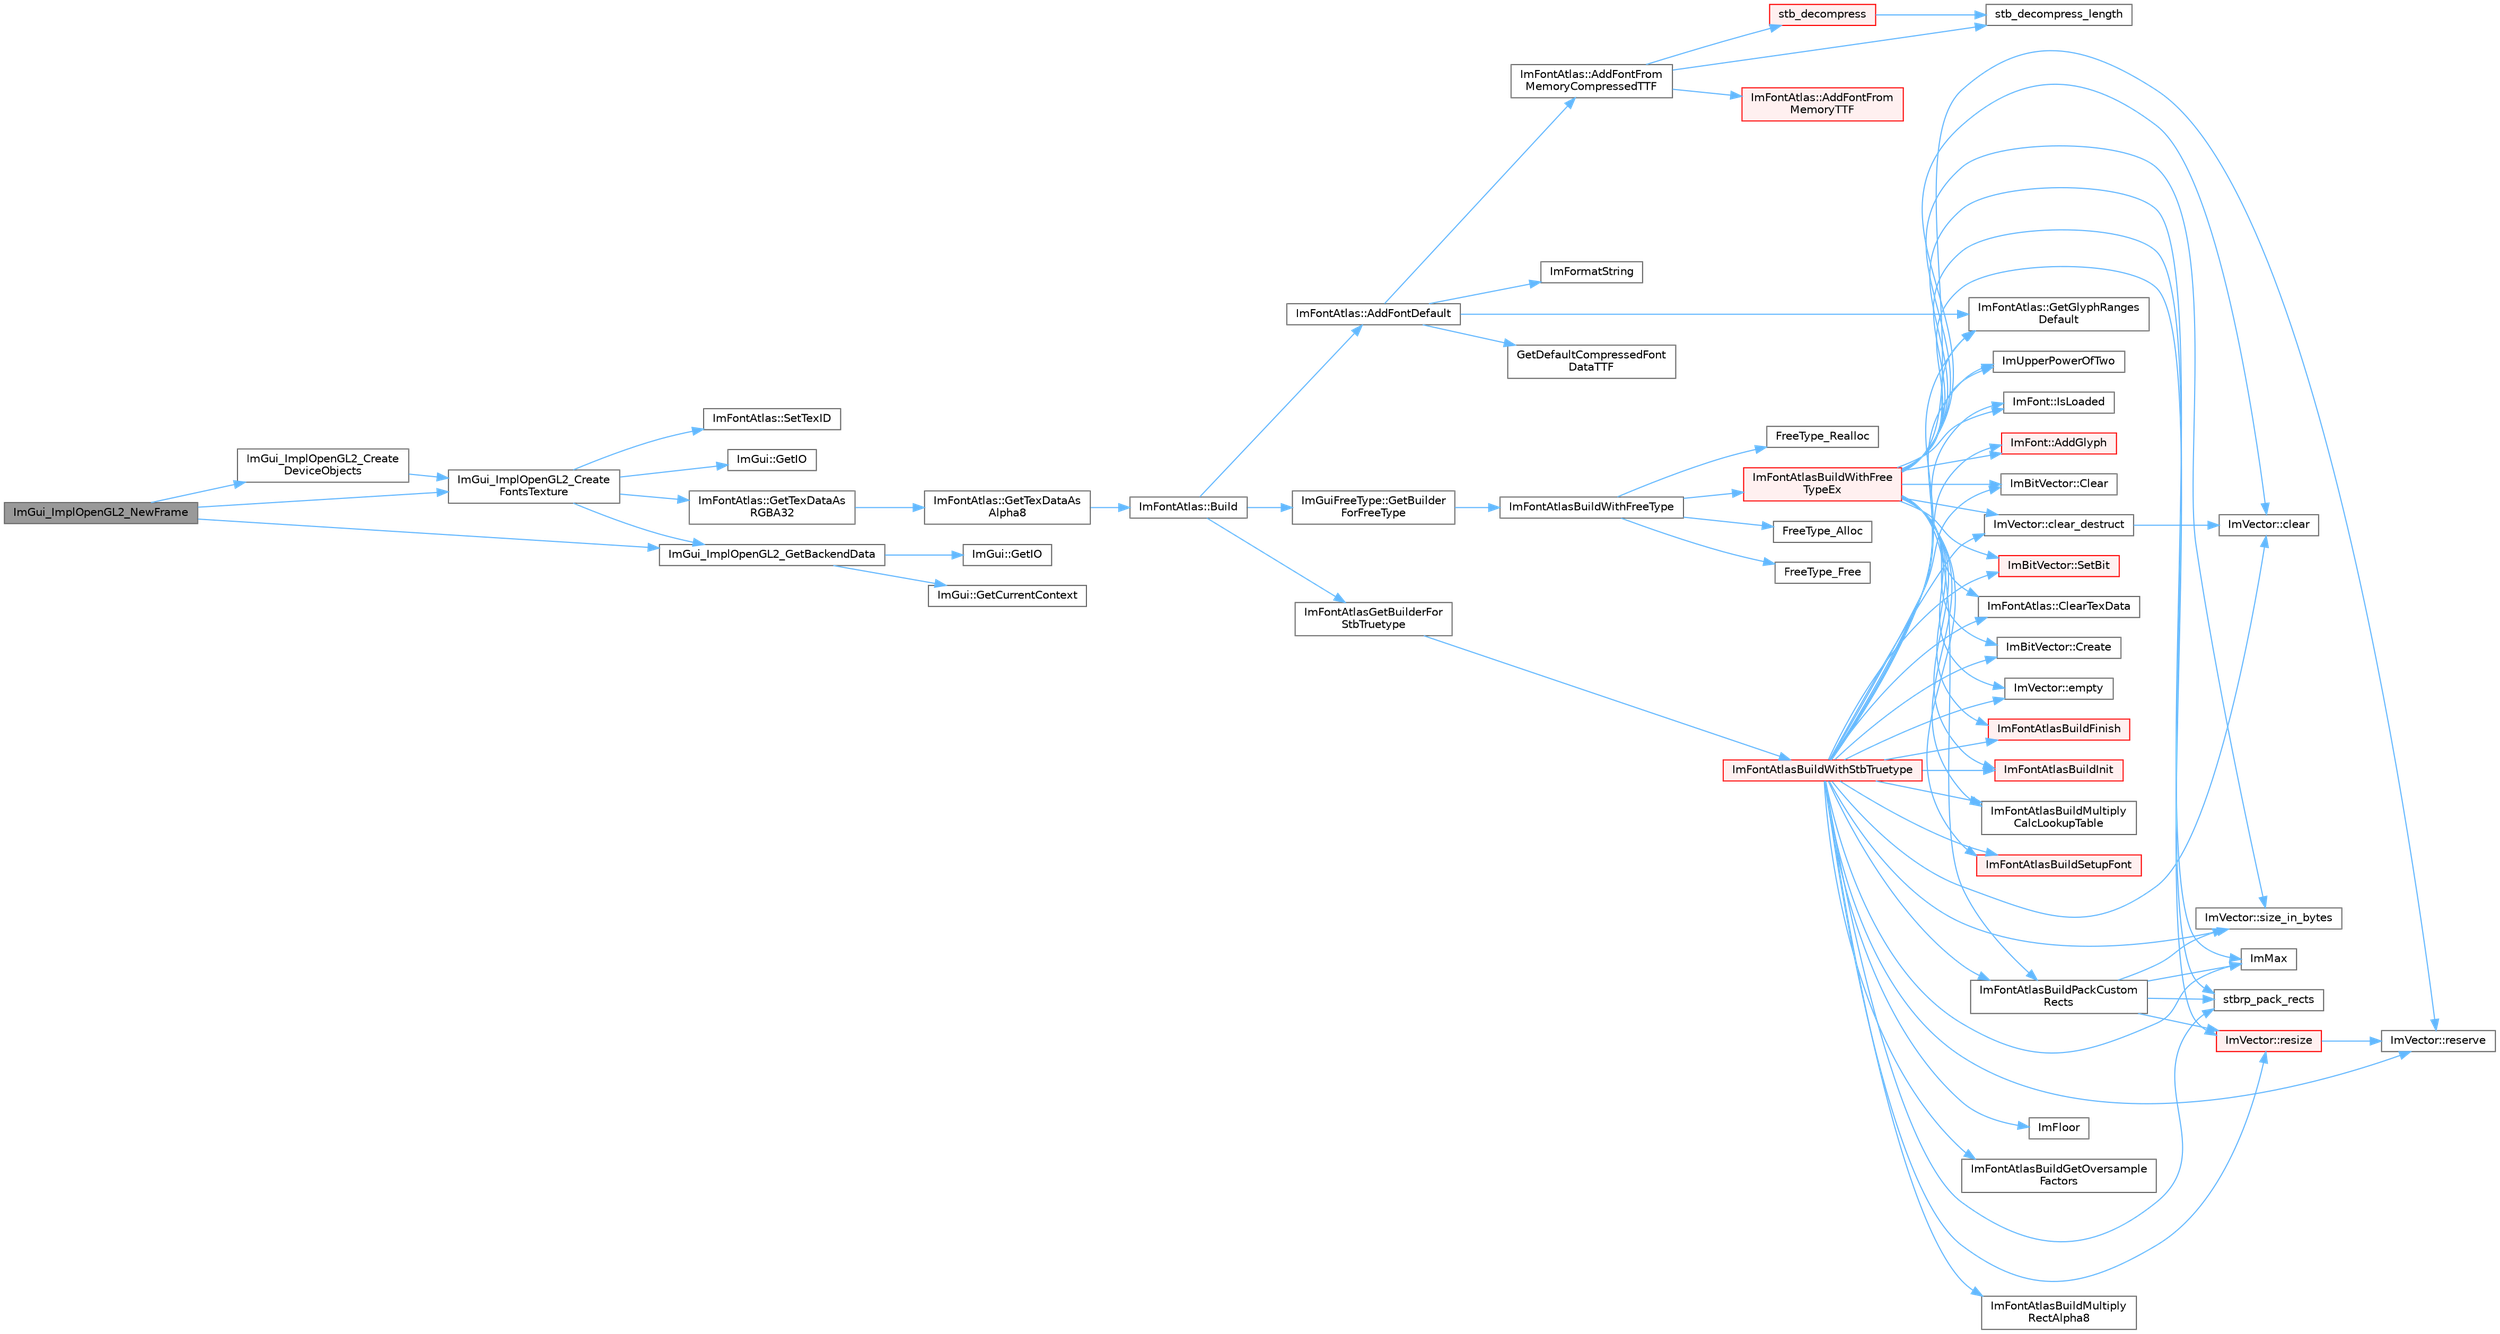digraph "ImGui_ImplOpenGL2_NewFrame"
{
 // LATEX_PDF_SIZE
  bgcolor="transparent";
  edge [fontname=Helvetica,fontsize=10,labelfontname=Helvetica,labelfontsize=10];
  node [fontname=Helvetica,fontsize=10,shape=box,height=0.2,width=0.4];
  rankdir="LR";
  Node1 [id="Node000001",label="ImGui_ImplOpenGL2_NewFrame",height=0.2,width=0.4,color="gray40", fillcolor="grey60", style="filled", fontcolor="black",tooltip=" "];
  Node1 -> Node2 [id="edge1_Node000001_Node000002",color="steelblue1",style="solid",tooltip=" "];
  Node2 [id="Node000002",label="ImGui_ImplOpenGL2_Create\lDeviceObjects",height=0.2,width=0.4,color="grey40", fillcolor="white", style="filled",URL="$imgui__impl__opengl2_8cpp.html#a3d26784c8bb438bacfd4981e58187307",tooltip=" "];
  Node2 -> Node3 [id="edge2_Node000002_Node000003",color="steelblue1",style="solid",tooltip=" "];
  Node3 [id="Node000003",label="ImGui_ImplOpenGL2_Create\lFontsTexture",height=0.2,width=0.4,color="grey40", fillcolor="white", style="filled",URL="$imgui__impl__opengl2_8cpp.html#a23758540c1ea4ff2bac250c9a562cb14",tooltip=" "];
  Node3 -> Node4 [id="edge3_Node000003_Node000004",color="steelblue1",style="solid",tooltip=" "];
  Node4 [id="Node000004",label="ImGui::GetIO",height=0.2,width=0.4,color="grey40", fillcolor="white", style="filled",URL="$namespace_im_gui.html#a3179e560812f878f3961ce803a5d9302",tooltip=" "];
  Node3 -> Node5 [id="edge4_Node000003_Node000005",color="steelblue1",style="solid",tooltip=" "];
  Node5 [id="Node000005",label="ImFontAtlas::GetTexDataAs\lRGBA32",height=0.2,width=0.4,color="grey40", fillcolor="white", style="filled",URL="$struct_im_font_atlas.html#a8abb0c4e67ebb38249d4df71218c4eec",tooltip=" "];
  Node5 -> Node6 [id="edge5_Node000005_Node000006",color="steelblue1",style="solid",tooltip=" "];
  Node6 [id="Node000006",label="ImFontAtlas::GetTexDataAs\lAlpha8",height=0.2,width=0.4,color="grey40", fillcolor="white", style="filled",URL="$struct_im_font_atlas.html#aeff1a1044a1ab68d8f27bb2819cd9f44",tooltip=" "];
  Node6 -> Node7 [id="edge6_Node000006_Node000007",color="steelblue1",style="solid",tooltip=" "];
  Node7 [id="Node000007",label="ImFontAtlas::Build",height=0.2,width=0.4,color="grey40", fillcolor="white", style="filled",URL="$struct_im_font_atlas.html#a81e39e30dffa4dd7e458a53297451e27",tooltip=" "];
  Node7 -> Node8 [id="edge7_Node000007_Node000008",color="steelblue1",style="solid",tooltip=" "];
  Node8 [id="Node000008",label="ImFontAtlas::AddFontDefault",height=0.2,width=0.4,color="grey40", fillcolor="white", style="filled",URL="$struct_im_font_atlas.html#a9d2b4a94579bf603a0d2662cd8348cbd",tooltip=" "];
  Node8 -> Node9 [id="edge8_Node000008_Node000009",color="steelblue1",style="solid",tooltip=" "];
  Node9 [id="Node000009",label="ImFontAtlas::AddFontFrom\lMemoryCompressedTTF",height=0.2,width=0.4,color="grey40", fillcolor="white", style="filled",URL="$struct_im_font_atlas.html#a478ffa07777bf990ade02889e15a21ab",tooltip=" "];
  Node9 -> Node10 [id="edge9_Node000009_Node000010",color="steelblue1",style="solid",tooltip=" "];
  Node10 [id="Node000010",label="ImFontAtlas::AddFontFrom\lMemoryTTF",height=0.2,width=0.4,color="red", fillcolor="#FFF0F0", style="filled",URL="$struct_im_font_atlas.html#a95eec9b791e9c509180030f8176406ff",tooltip=" "];
  Node9 -> Node15 [id="edge10_Node000009_Node000015",color="steelblue1",style="solid",tooltip=" "];
  Node15 [id="Node000015",label="stb_decompress",height=0.2,width=0.4,color="red", fillcolor="#FFF0F0", style="filled",URL="$imgui__draw_8cpp.html#a23f899d930c93d351569ee83cf920570",tooltip=" "];
  Node15 -> Node17 [id="edge11_Node000015_Node000017",color="steelblue1",style="solid",tooltip=" "];
  Node17 [id="Node000017",label="stb_decompress_length",height=0.2,width=0.4,color="grey40", fillcolor="white", style="filled",URL="$imgui__draw_8cpp.html#a5a5301def23b33e2156ac79a8b65c69b",tooltip=" "];
  Node9 -> Node17 [id="edge12_Node000009_Node000017",color="steelblue1",style="solid",tooltip=" "];
  Node8 -> Node21 [id="edge13_Node000008_Node000021",color="steelblue1",style="solid",tooltip=" "];
  Node21 [id="Node000021",label="GetDefaultCompressedFont\lDataTTF",height=0.2,width=0.4,color="grey40", fillcolor="white", style="filled",URL="$imgui__draw_8cpp.html#abc3b462ef2c5ef511d4f7231e3d9b853",tooltip=" "];
  Node8 -> Node22 [id="edge14_Node000008_Node000022",color="steelblue1",style="solid",tooltip=" "];
  Node22 [id="Node000022",label="ImFontAtlas::GetGlyphRanges\lDefault",height=0.2,width=0.4,color="grey40", fillcolor="white", style="filled",URL="$struct_im_font_atlas.html#adec0df140eb1dc01c2a22a5253d62820",tooltip=" "];
  Node8 -> Node23 [id="edge15_Node000008_Node000023",color="steelblue1",style="solid",tooltip=" "];
  Node23 [id="Node000023",label="ImFormatString",height=0.2,width=0.4,color="grey40", fillcolor="white", style="filled",URL="$imgui_8cpp.html#a75ccaf7d676b1f567ba888ae42ac3809",tooltip=" "];
  Node7 -> Node24 [id="edge16_Node000007_Node000024",color="steelblue1",style="solid",tooltip=" "];
  Node24 [id="Node000024",label="ImGuiFreeType::GetBuilder\lForFreeType",height=0.2,width=0.4,color="grey40", fillcolor="white", style="filled",URL="$namespace_im_gui_free_type.html#ad0ba08f92f212ec5da9dd7a2872e0ae3",tooltip=" "];
  Node24 -> Node25 [id="edge17_Node000024_Node000025",color="steelblue1",style="solid",tooltip=" "];
  Node25 [id="Node000025",label="ImFontAtlasBuildWithFreeType",height=0.2,width=0.4,color="grey40", fillcolor="white", style="filled",URL="$imgui__freetype_8cpp.html#a59c51a543162f6d8a70c66e526f2f5fe",tooltip=" "];
  Node25 -> Node26 [id="edge18_Node000025_Node000026",color="steelblue1",style="solid",tooltip=" "];
  Node26 [id="Node000026",label="FreeType_Alloc",height=0.2,width=0.4,color="grey40", fillcolor="white", style="filled",URL="$imgui__freetype_8cpp.html#a6a98733a4a93bb0b2a6cc6c1d1c0637c",tooltip=" "];
  Node25 -> Node27 [id="edge19_Node000025_Node000027",color="steelblue1",style="solid",tooltip=" "];
  Node27 [id="Node000027",label="FreeType_Free",height=0.2,width=0.4,color="grey40", fillcolor="white", style="filled",URL="$imgui__freetype_8cpp.html#abc3aa644b842c8087c6a785b59fcf5e6",tooltip=" "];
  Node25 -> Node28 [id="edge20_Node000025_Node000028",color="steelblue1",style="solid",tooltip=" "];
  Node28 [id="Node000028",label="FreeType_Realloc",height=0.2,width=0.4,color="grey40", fillcolor="white", style="filled",URL="$imgui__freetype_8cpp.html#afb83eb710c8c6c48c842184d2b43bd72",tooltip=" "];
  Node25 -> Node29 [id="edge21_Node000025_Node000029",color="steelblue1",style="solid",tooltip=" "];
  Node29 [id="Node000029",label="ImFontAtlasBuildWithFree\lTypeEx",height=0.2,width=0.4,color="red", fillcolor="#FFF0F0", style="filled",URL="$imgui__freetype_8cpp.html#af965b039f4cb8ad8bcdc5a1981ac5d81",tooltip=" "];
  Node29 -> Node30 [id="edge22_Node000029_Node000030",color="steelblue1",style="solid",tooltip=" "];
  Node30 [id="Node000030",label="ImFont::AddGlyph",height=0.2,width=0.4,color="red", fillcolor="#FFF0F0", style="filled",URL="$struct_im_font.html#a1badad96fa8d41b4754fc7bdb826e6b2",tooltip=" "];
  Node29 -> Node34 [id="edge23_Node000029_Node000034",color="steelblue1",style="solid",tooltip=" "];
  Node34 [id="Node000034",label="ImBitVector::Clear",height=0.2,width=0.4,color="grey40", fillcolor="white", style="filled",URL="$struct_im_bit_vector.html#a6486ac9a357400a42af07909f937a659",tooltip=" "];
  Node29 -> Node35 [id="edge24_Node000029_Node000035",color="steelblue1",style="solid",tooltip=" "];
  Node35 [id="Node000035",label="ImVector::clear",height=0.2,width=0.4,color="grey40", fillcolor="white", style="filled",URL="$struct_im_vector.html#ae2d401b4ec5f1113cdb8edb5a61a38f7",tooltip=" "];
  Node29 -> Node36 [id="edge25_Node000029_Node000036",color="steelblue1",style="solid",tooltip=" "];
  Node36 [id="Node000036",label="ImVector::clear_destruct",height=0.2,width=0.4,color="grey40", fillcolor="white", style="filled",URL="$struct_im_vector.html#ac1ed34eac753156e87e8a92f78dbbe3f",tooltip=" "];
  Node36 -> Node35 [id="edge26_Node000036_Node000035",color="steelblue1",style="solid",tooltip=" "];
  Node29 -> Node12 [id="edge27_Node000029_Node000012",color="steelblue1",style="solid",tooltip=" "];
  Node12 [id="Node000012",label="ImFontAtlas::ClearTexData",height=0.2,width=0.4,color="grey40", fillcolor="white", style="filled",URL="$struct_im_font_atlas.html#a3ede4bd513bec044c77ac392ad9c6e86",tooltip=" "];
  Node29 -> Node37 [id="edge28_Node000029_Node000037",color="steelblue1",style="solid",tooltip=" "];
  Node37 [id="Node000037",label="ImBitVector::Create",height=0.2,width=0.4,color="grey40", fillcolor="white", style="filled",URL="$struct_im_bit_vector.html#a2e25a0809000ad27bfc3fb89f3d04829",tooltip=" "];
  Node29 -> Node38 [id="edge29_Node000029_Node000038",color="steelblue1",style="solid",tooltip=" "];
  Node38 [id="Node000038",label="ImVector::empty",height=0.2,width=0.4,color="grey40", fillcolor="white", style="filled",URL="$struct_im_vector.html#aa53e48a5272f4bad1099368769514ff1",tooltip=" "];
  Node29 -> Node22 [id="edge30_Node000029_Node000022",color="steelblue1",style="solid",tooltip=" "];
  Node29 -> Node40 [id="edge31_Node000029_Node000040",color="steelblue1",style="solid",tooltip=" "];
  Node40 [id="Node000040",label="ImFontAtlasBuildFinish",height=0.2,width=0.4,color="red", fillcolor="#FFF0F0", style="filled",URL="$imgui__draw_8cpp.html#adbf0ee92b3ac86e30b9e81f552d15d37",tooltip=" "];
  Node29 -> Node54 [id="edge32_Node000029_Node000054",color="steelblue1",style="solid",tooltip=" "];
  Node54 [id="Node000054",label="ImFontAtlasBuildInit",height=0.2,width=0.4,color="red", fillcolor="#FFF0F0", style="filled",URL="$imgui__draw_8cpp.html#ac050ff181df43cec0b63d834b6039c3f",tooltip=" "];
  Node29 -> Node56 [id="edge33_Node000029_Node000056",color="steelblue1",style="solid",tooltip=" "];
  Node56 [id="Node000056",label="ImFontAtlasBuildMultiply\lCalcLookupTable",height=0.2,width=0.4,color="grey40", fillcolor="white", style="filled",URL="$imgui__draw_8cpp.html#a8d5f3a053aae34ac7b93e39cb9096d06",tooltip=" "];
  Node29 -> Node57 [id="edge34_Node000029_Node000057",color="steelblue1",style="solid",tooltip=" "];
  Node57 [id="Node000057",label="ImFontAtlasBuildPackCustom\lRects",height=0.2,width=0.4,color="grey40", fillcolor="white", style="filled",URL="$imgui__draw_8cpp.html#add0fcd1708ca3540688d8277fc01bf3f",tooltip=" "];
  Node57 -> Node46 [id="edge35_Node000057_Node000046",color="steelblue1",style="solid",tooltip=" "];
  Node46 [id="Node000046",label="ImMax",height=0.2,width=0.4,color="grey40", fillcolor="white", style="filled",URL="$imgui__internal_8h.html#a7667efd95147d0422f140917c71a9226",tooltip=" "];
  Node57 -> Node58 [id="edge36_Node000057_Node000058",color="steelblue1",style="solid",tooltip=" "];
  Node58 [id="Node000058",label="ImVector::resize",height=0.2,width=0.4,color="red", fillcolor="#FFF0F0", style="filled",URL="$struct_im_vector.html#ac371dd62e56ae486b1a5038cf07eee56",tooltip=" "];
  Node58 -> Node60 [id="edge37_Node000058_Node000060",color="steelblue1",style="solid",tooltip=" "];
  Node60 [id="Node000060",label="ImVector::reserve",height=0.2,width=0.4,color="grey40", fillcolor="white", style="filled",URL="$struct_im_vector.html#a0f14f5736c3372157856eebb67123b75",tooltip=" "];
  Node57 -> Node61 [id="edge38_Node000057_Node000061",color="steelblue1",style="solid",tooltip=" "];
  Node61 [id="Node000061",label="ImVector::size_in_bytes",height=0.2,width=0.4,color="grey40", fillcolor="white", style="filled",URL="$struct_im_vector.html#ade9f2e937e47b0e0f9970dcfba038204",tooltip=" "];
  Node57 -> Node62 [id="edge39_Node000057_Node000062",color="steelblue1",style="solid",tooltip=" "];
  Node62 [id="Node000062",label="stbrp_pack_rects",height=0.2,width=0.4,color="grey40", fillcolor="white", style="filled",URL="$imstb__rectpack_8h.html#af038ae1b98573f24736c9a3eed0478ba",tooltip=" "];
  Node29 -> Node63 [id="edge40_Node000029_Node000063",color="steelblue1",style="solid",tooltip=" "];
  Node63 [id="Node000063",label="ImFontAtlasBuildSetupFont",height=0.2,width=0.4,color="red", fillcolor="#FFF0F0", style="filled",URL="$imgui__draw_8cpp.html#a4bea0932904c84de73237df3f1f76bdd",tooltip=" "];
  Node29 -> Node46 [id="edge41_Node000029_Node000046",color="steelblue1",style="solid",tooltip=" "];
  Node29 -> Node65 [id="edge42_Node000029_Node000065",color="steelblue1",style="solid",tooltip=" "];
  Node65 [id="Node000065",label="ImUpperPowerOfTwo",height=0.2,width=0.4,color="grey40", fillcolor="white", style="filled",URL="$imgui__internal_8h.html#adae096c61c812293ec61ac541c146674",tooltip=" "];
  Node29 -> Node66 [id="edge43_Node000029_Node000066",color="steelblue1",style="solid",tooltip=" "];
  Node66 [id="Node000066",label="ImFont::IsLoaded",height=0.2,width=0.4,color="grey40", fillcolor="white", style="filled",URL="$struct_im_font.html#a97dafa61cc94e84be396d69b0d42b1ce",tooltip=" "];
  Node29 -> Node60 [id="edge44_Node000029_Node000060",color="steelblue1",style="solid",tooltip=" "];
  Node29 -> Node58 [id="edge45_Node000029_Node000058",color="steelblue1",style="solid",tooltip=" "];
  Node29 -> Node68 [id="edge46_Node000029_Node000068",color="steelblue1",style="solid",tooltip=" "];
  Node68 [id="Node000068",label="ImBitVector::SetBit",height=0.2,width=0.4,color="red", fillcolor="#FFF0F0", style="filled",URL="$struct_im_bit_vector.html#afab0abbd320b1f33d1988760be7cd39b",tooltip=" "];
  Node29 -> Node61 [id="edge47_Node000029_Node000061",color="steelblue1",style="solid",tooltip=" "];
  Node29 -> Node62 [id="edge48_Node000029_Node000062",color="steelblue1",style="solid",tooltip=" "];
  Node7 -> Node72 [id="edge49_Node000007_Node000072",color="steelblue1",style="solid",tooltip=" "];
  Node72 [id="Node000072",label="ImFontAtlasGetBuilderFor\lStbTruetype",height=0.2,width=0.4,color="grey40", fillcolor="white", style="filled",URL="$imgui__draw_8cpp.html#a4c276d0224ef420d570c9485c4c76a19",tooltip=" "];
  Node72 -> Node73 [id="edge50_Node000072_Node000073",color="steelblue1",style="solid",tooltip=" "];
  Node73 [id="Node000073",label="ImFontAtlasBuildWithStbTruetype",height=0.2,width=0.4,color="red", fillcolor="#FFF0F0", style="filled",URL="$imgui__draw_8cpp.html#a2f785bd6dd330af7a832589fa24f303a",tooltip=" "];
  Node73 -> Node30 [id="edge51_Node000073_Node000030",color="steelblue1",style="solid",tooltip=" "];
  Node73 -> Node34 [id="edge52_Node000073_Node000034",color="steelblue1",style="solid",tooltip=" "];
  Node73 -> Node35 [id="edge53_Node000073_Node000035",color="steelblue1",style="solid",tooltip=" "];
  Node73 -> Node36 [id="edge54_Node000073_Node000036",color="steelblue1",style="solid",tooltip=" "];
  Node73 -> Node12 [id="edge55_Node000073_Node000012",color="steelblue1",style="solid",tooltip=" "];
  Node73 -> Node37 [id="edge56_Node000073_Node000037",color="steelblue1",style="solid",tooltip=" "];
  Node73 -> Node38 [id="edge57_Node000073_Node000038",color="steelblue1",style="solid",tooltip=" "];
  Node73 -> Node22 [id="edge58_Node000073_Node000022",color="steelblue1",style="solid",tooltip=" "];
  Node73 -> Node74 [id="edge59_Node000073_Node000074",color="steelblue1",style="solid",tooltip=" "];
  Node74 [id="Node000074",label="ImFloor",height=0.2,width=0.4,color="grey40", fillcolor="white", style="filled",URL="$imgui__internal_8h.html#a51a84b6be21807818b857a8565d97912",tooltip=" "];
  Node73 -> Node40 [id="edge60_Node000073_Node000040",color="steelblue1",style="solid",tooltip=" "];
  Node73 -> Node75 [id="edge61_Node000073_Node000075",color="steelblue1",style="solid",tooltip=" "];
  Node75 [id="Node000075",label="ImFontAtlasBuildGetOversample\lFactors",height=0.2,width=0.4,color="grey40", fillcolor="white", style="filled",URL="$imgui__draw_8cpp.html#aa1efcf4c3caa22137e6a7d548435af5a",tooltip=" "];
  Node73 -> Node54 [id="edge62_Node000073_Node000054",color="steelblue1",style="solid",tooltip=" "];
  Node73 -> Node56 [id="edge63_Node000073_Node000056",color="steelblue1",style="solid",tooltip=" "];
  Node73 -> Node76 [id="edge64_Node000073_Node000076",color="steelblue1",style="solid",tooltip=" "];
  Node76 [id="Node000076",label="ImFontAtlasBuildMultiply\lRectAlpha8",height=0.2,width=0.4,color="grey40", fillcolor="white", style="filled",URL="$imgui__draw_8cpp.html#a8dc3feae771599949b33712b520e9060",tooltip=" "];
  Node73 -> Node57 [id="edge65_Node000073_Node000057",color="steelblue1",style="solid",tooltip=" "];
  Node73 -> Node63 [id="edge66_Node000073_Node000063",color="steelblue1",style="solid",tooltip=" "];
  Node73 -> Node46 [id="edge67_Node000073_Node000046",color="steelblue1",style="solid",tooltip=" "];
  Node73 -> Node65 [id="edge68_Node000073_Node000065",color="steelblue1",style="solid",tooltip=" "];
  Node73 -> Node66 [id="edge69_Node000073_Node000066",color="steelblue1",style="solid",tooltip=" "];
  Node73 -> Node60 [id="edge70_Node000073_Node000060",color="steelblue1",style="solid",tooltip=" "];
  Node73 -> Node58 [id="edge71_Node000073_Node000058",color="steelblue1",style="solid",tooltip=" "];
  Node73 -> Node68 [id="edge72_Node000073_Node000068",color="steelblue1",style="solid",tooltip=" "];
  Node73 -> Node61 [id="edge73_Node000073_Node000061",color="steelblue1",style="solid",tooltip=" "];
  Node73 -> Node62 [id="edge74_Node000073_Node000062",color="steelblue1",style="solid",tooltip=" "];
  Node3 -> Node89 [id="edge75_Node000003_Node000089",color="steelblue1",style="solid",tooltip=" "];
  Node89 [id="Node000089",label="ImGui_ImplOpenGL2_GetBackendData",height=0.2,width=0.4,color="grey40", fillcolor="white", style="filled",URL="$imgui__impl__opengl2_8cpp.html#ae6ea0427d8250276cfe4a10e5fe122ec",tooltip=" "];
  Node89 -> Node90 [id="edge76_Node000089_Node000090",color="steelblue1",style="solid",tooltip=" "];
  Node90 [id="Node000090",label="ImGui::GetCurrentContext",height=0.2,width=0.4,color="grey40", fillcolor="white", style="filled",URL="$namespace_im_gui.html#af557a6de5538099a0f6047eb994bbf42",tooltip=" "];
  Node89 -> Node91 [id="edge77_Node000089_Node000091",color="steelblue1",style="solid",tooltip=" "];
  Node91 [id="Node000091",label="ImGui::GetIO",height=0.2,width=0.4,color="grey40", fillcolor="white", style="filled",URL="$namespace_im_gui.html#a7dea7d0530868f078324f14a308f0c3c",tooltip=" "];
  Node3 -> Node92 [id="edge78_Node000003_Node000092",color="steelblue1",style="solid",tooltip=" "];
  Node92 [id="Node000092",label="ImFontAtlas::SetTexID",height=0.2,width=0.4,color="grey40", fillcolor="white", style="filled",URL="$struct_im_font_atlas.html#a96ffd1956c11dac4f79b43c095828445",tooltip=" "];
  Node1 -> Node3 [id="edge79_Node000001_Node000003",color="steelblue1",style="solid",tooltip=" "];
  Node1 -> Node89 [id="edge80_Node000001_Node000089",color="steelblue1",style="solid",tooltip=" "];
}
